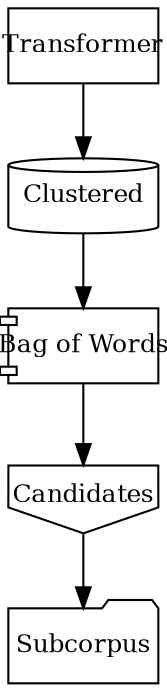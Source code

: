 
digraph Overall {
  { 
    node [margin=1 fontcolor=black fontsize=12 width=1 shape=box style=filled]
    transformer [fillcolor=white fixedsize=true label="Transformer"]
  }
  {
    node [margin=1 fontcolor=black fontsize=12 width=1 shape=cylinder style=filled]     
    cluster [fillcolor=white fixedsize=true label="Clustered"] 
  }  
  {
    node [margin=1 fontcolor=black fontsize=12 width=1 shape=component style=filled]
    bagOfWords [fillcolor=white fixedsize=true label="Bag of Words"]
  }
  {
    node [margin=1 fontcolor=black fontsize=12 width=1 shape=invhouse style=filled]     
    candidates [fillcolor=white fixedsize=true label="Candidates"]
  }
  {
    node [margin=1 fontcolor=black fontsize=12 width=1 shape=folder style=filled]     
    subcorpus [fillcolor=white fixedsize=true label="Subcorpus"]
  }  

  transformer -> {cluster}
  cluster -> {bagOfWords}
  bagOfWords -> {candidates}
  candidates -> {subcorpus}
}
